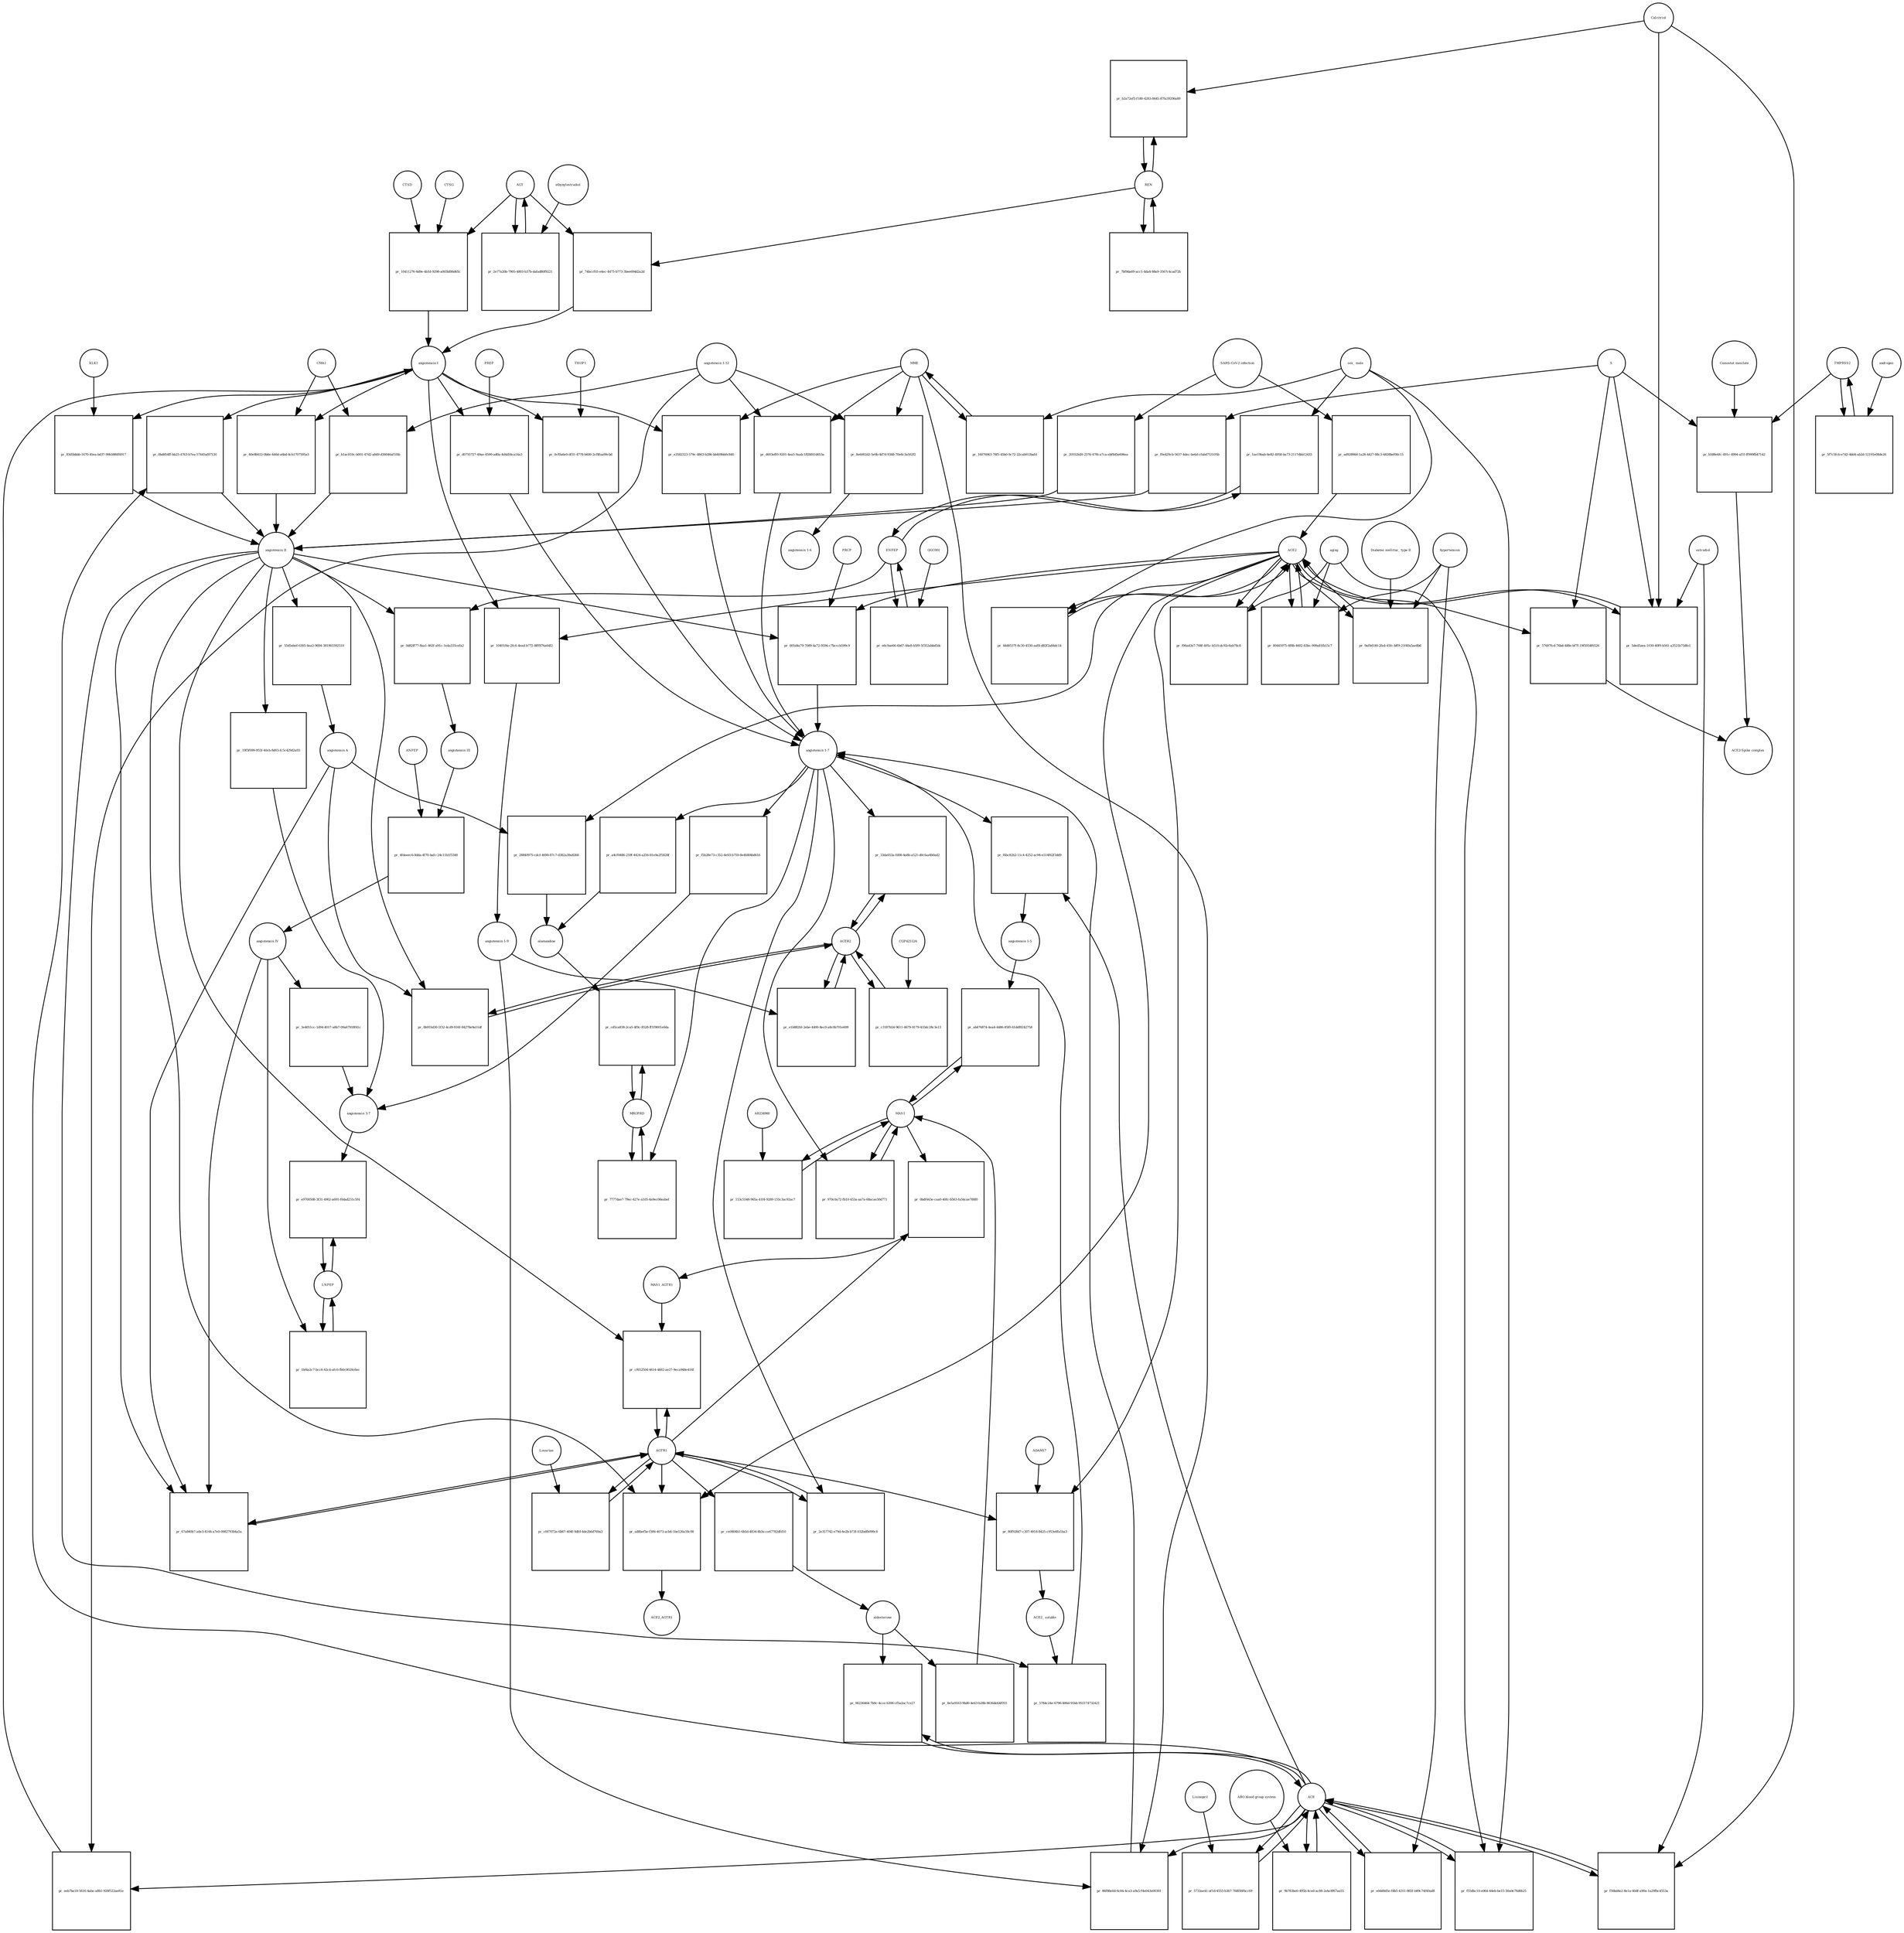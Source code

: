 strict digraph  {
"angiotensin I" [annotation="urn_miriam_obo.chebi_CHEBI%3A2718", bipartite=0, cls="simple chemical", fontsize=4, label="angiotensin I", shape=circle];
"pr_0bd854ff-bb25-4763-b7ea-57445af87120" [annotation="", bipartite=1, cls=process, fontsize=4, label="pr_0bd854ff-bb25-4763-b7ea-57445af87120", shape=square];
"angiotensin II" [annotation="urn_miriam_obo.chebi_CHEBI%3A48432", bipartite=0, cls="simple chemical", fontsize=4, label="angiotensin II", shape=circle];
ACE [annotation="urn_miriam_hgnc_HGNC%3A2707", bipartite=0, cls=macromolecule, fontsize=4, label=ACE, shape=circle];
"pr_10401f4e-2fc6-4ead-b772-8fff876a64f2" [annotation="", bipartite=1, cls=process, fontsize=4, label="pr_10401f4e-2fc6-4ead-b772-8fff876a64f2", shape=square];
"angiotensin 1-9" [annotation="urn_miriam_obo.chebi_CHEBI%3A80128", bipartite=0, cls="simple chemical", fontsize=4, label="angiotensin 1-9", shape=circle];
ACE2 [annotation="urn_miriam_hgnc_HGNC%3A13557", bipartite=0, cls=macromolecule, fontsize=4, label=ACE2, shape=circle];
"pr_86f88e0d-6c84-4ca3-a9a5-f4e043e00301" [annotation="", bipartite=1, cls=process, fontsize=4, label="pr_86f88e0d-6c84-4ca3-a9a5-f4e043e00301", shape=square];
"angiotensin 1-7" [annotation="urn_miriam_obo.chebi_CHEBI%3A55438", bipartite=0, cls="simple chemical", fontsize=4, label="angiotensin 1-7", shape=circle];
MME [annotation="", bipartite=0, cls=macromolecule, fontsize=4, label=MME, shape=circle];
"pr_605d4a79-7089-4a72-9594-c7bcccb599c9" [annotation="", bipartite=1, cls=process, fontsize=4, label="pr_605d4a79-7089-4a72-9594-c7bcccb599c9", shape=square];
PRCP [annotation="urn_miriam_hgnc_HGNC%3A9344", bipartite=0, cls=macromolecule, fontsize=4, label=PRCP, shape=circle];
"pr_f6bc82b2-11c4-4252-ac94-e514f62f3dd9" [annotation="", bipartite=1, cls=process, fontsize=4, label="pr_f6bc82b2-11c4-4252-ac94-e514f62f3dd9", shape=square];
"angiotensin 1-5" [annotation="urn_miriam_obo.chebi_CHEBI%3A80129", bipartite=0, cls="simple chemical", fontsize=4, label="angiotensin 1-5", shape=circle];
REN [annotation="urn_miriam_hgnc_HGNC%3A9958", bipartite=0, cls=macromolecule, fontsize=4, label=REN, shape=circle];
"pr_b2a72ef5-f180-4283-8445-87fa39206a89" [annotation="", bipartite=1, cls="omitted process", fontsize=4, label="pr_b2a72ef5-f180-4283-8445-87fa39206a89", shape=square];
Calcitriol [annotation="urn_miriam_obo.chebi_CHEBI%3A17823", bipartite=0, cls="simple chemical", fontsize=4, label=Calcitriol, shape=circle];
AGT [annotation="urn_miriam_hgnc_HGNC%3A333", bipartite=0, cls=macromolecule, fontsize=4, label=AGT, shape=circle];
"pr_74bccf03-e4ec-4473-b773-3bee694d2a2d" [annotation="", bipartite=1, cls=process, fontsize=4, label="pr_74bccf03-e4ec-4473-b773-3bee694d2a2d", shape=square];
"pr_e3582323-579c-4863-b286-bb409bb0c840" [annotation="", bipartite=1, cls=process, fontsize=4, label="pr_e3582323-579c-4863-b286-bb409bb0c840", shape=square];
MAS1 [annotation="urn_miriam_hgnc_HGNC%3A6899", bipartite=0, cls=macromolecule, fontsize=4, label=MAS1, shape=circle];
"pr_ab476874-4ea4-4486-85f0-61ddf8242758" [annotation="", bipartite=1, cls=process, fontsize=4, label="pr_ab476874-4ea4-4486-85f0-61ddf8242758", shape=square];
"pr_a4cf0486-259f-4424-a256-81e9a2f5828f" [annotation="", bipartite=1, cls=process, fontsize=4, label="pr_a4cf0486-259f-4424-a256-81e9a2f5828f", shape=square];
alamandine [annotation="urn_miriam_pubchem.compound_44192273", bipartite=0, cls="simple chemical", fontsize=4, label=alamandine, shape=circle];
"pr_55d5ebef-6305-4ea2-9694-381903392510" [annotation="", bipartite=1, cls=process, fontsize=4, label="pr_55d5ebef-6305-4ea2-9694-381903392510", shape=square];
"angiotensin A" [annotation="urn_miriam_kegg.compound_C20970|urn_miriam_pubchem.compound_91691124", bipartite=0, cls="simple chemical", fontsize=4, label="angiotensin A", shape=circle];
"pr_28840975-cdcf-4690-87c7-d382a39a8268" [annotation="", bipartite=1, cls=process, fontsize=4, label="pr_28840975-cdcf-4690-87c7-d382a39a8268", shape=square];
"pr_0d82ff77-8aa1-462f-a91c-1e4a335cefa2" [annotation="", bipartite=1, cls=process, fontsize=4, label="pr_0d82ff77-8aa1-462f-a91c-1e4a335cefa2", shape=square];
"angiotensin III" [annotation="urn_miriam_obo.chebi_CHEBI%3A89666", bipartite=0, cls="simple chemical", fontsize=4, label="angiotensin III", shape=circle];
ENPEP [annotation="urn_miriam_hgnc_HGNC%3A3355", bipartite=0, cls=macromolecule, fontsize=4, label=ENPEP, shape=circle];
"pr_4fdeeec6-8dda-4f70-bafc-24c11b1f5348" [annotation="", bipartite=1, cls=process, fontsize=4, label="pr_4fdeeec6-8dda-4f70-bafc-24c11b1f5348", shape=square];
"angiotensin IV" [annotation="urn_miriam_obo.chebi_CHEBI%3A80127", bipartite=0, cls="simple chemical", fontsize=4, label="angiotensin IV", shape=circle];
"ANPEP " [annotation="urn_miriam_hgnc_HGNC%3A500", bipartite=0, cls=macromolecule, fontsize=4, label="ANPEP ", shape=circle];
AGTR2 [annotation="urn_miriam_hgnc_HGNC%3A338", bipartite=0, cls=macromolecule, fontsize=4, label=AGTR2, shape=circle];
"pr_c3187b54-9611-4679-8179-433dc28c3e13" [annotation="", bipartite=1, cls=process, fontsize=4, label="pr_c3187b54-9611-4679-8179-433dc28c3e13", shape=square];
CGP42112A [annotation="urn_miriam_obo.chebi_CHEBI%3A147302", bipartite=0, cls="simple chemical", fontsize=4, label=CGP42112A, shape=circle];
"pr_7bf9da69-acc1-4da4-88a9-3567c4cad72b" [annotation="", bipartite=1, cls=process, fontsize=4, label="pr_7bf9da69-acc1-4da4-88a9-3567c4cad72b", shape=square];
"pr_80f928d7-c307-4914-8425-c953e8fa1ba3" [annotation="", bipartite=1, cls=process, fontsize=4, label="pr_80f928d7-c307-4914-8425-c953e8fa1ba3", shape=square];
"ACE2_ soluble" [annotation="urn_miriam_hgnc.symbol_ACE2", bipartite=0, cls=macromolecule, fontsize=4, label="ACE2_ soluble", shape=circle];
ADAM17 [annotation="urn_miriam_hgnc_HGNC%3A195", bipartite=0, cls=macromolecule, fontsize=4, label=ADAM17, shape=circle];
AGTR1 [annotation="urn_miriam_hgnc_HGNC%3A336", bipartite=0, cls=macromolecule, fontsize=4, label=AGTR1, shape=circle];
"pr_0b955d30-1f32-4cd9-816f-84278e9a51df" [annotation="", bipartite=1, cls=process, fontsize=4, label="pr_0b955d30-1f32-4cd9-816f-84278e9a51df", shape=square];
MRGPRD [annotation="urn_miriam_hgnc_HGNC%3A29626", bipartite=0, cls=macromolecule, fontsize=4, label=MRGPRD, shape=circle];
"pr_cd5ca838-2ca5-4f9c-8528-ff1f9001e0da" [annotation="", bipartite=1, cls=process, fontsize=4, label="pr_cd5ca838-2ca5-4f9c-8528-ff1f9001e0da", shape=square];
"pr_5784c24e-6796-486d-91bb-951174732421" [annotation="", bipartite=1, cls=process, fontsize=4, label="pr_5784c24e-6796-486d-91bb-951174732421", shape=square];
"pr_44d8537f-8c30-4530-aaf8-d82f2a84dc14" [annotation="", bipartite=1, cls=process, fontsize=4, label="pr_44d8537f-8c30-4530-aaf8-d82f2a84dc14", shape=square];
"sex_ male" [annotation=urn_miriam_mesh_D008297, bipartite=0, cls=phenotype, fontsize=4, label="sex_ male", shape=circle];
"pr_f0e429cb-5637-4dec-be6d-cfabd753105b" [annotation="", bipartite=1, cls=process, fontsize=4, label="pr_f0e429cb-5637-4dec-be6d-cfabd753105b", shape=square];
S [annotation="urn_miriam_uniprot_P0DTC2|urn_miriam_uniprot_P59594", bipartite=0, cls=macromolecule, fontsize=4, label=S, shape=circle];
"pr_67a840b7-a0e3-4144-a7e0-0982793b4a5a" [annotation="", bipartite=1, cls=process, fontsize=4, label="pr_67a840b7-a0e3-4144-a7e0-0982793b4a5a", shape=square];
"pr_ad8bef5e-f306-4073-acb6-1be126a18c98" [annotation="", bipartite=1, cls=process, fontsize=4, label="pr_ad8bef5e-f306-4073-acb6-1be126a18c98", shape=square];
ACE2_AGTR1 [annotation=urn_miriam_pubmed_25225202, bipartite=0, cls=complex, fontsize=4, label=ACE2_AGTR1, shape=circle];
"pr_57697fcd-76bd-488e-bf7f-19f5054f6526" [annotation="", bipartite=1, cls=process, fontsize=4, label="pr_57697fcd-76bd-488e-bf7f-19f5054f6526", shape=square];
"ACE2-Spike complex" [annotation=urn_miriam_pubmed_32275855, bipartite=0, cls=complex, fontsize=4, label="ACE2-Spike complex", shape=circle];
"pr_20552b20-2376-47f6-a7ca-ebf8d5e606ea" [annotation="", bipartite=1, cls=process, fontsize=4, label="pr_20552b20-2376-47f6-a7ca-ebf8d5e606ea", shape=square];
"SARS-CoV-2 infection" [annotation="urn_miriam_taxonomy_2697049|urn_miriam_mesh_C000657245", bipartite=0, cls=phenotype, fontsize=4, label="SARS-CoV-2 infection", shape=circle];
"angiotensin 1-12" [annotation=urn_miriam_pubmed_27465904, bipartite=0, cls="simple chemical", fontsize=4, label="angiotensin 1-12", shape=circle];
"pr_b1ac810c-b001-47d2-a849-d36046af1f4b" [annotation="", bipartite=1, cls=process, fontsize=4, label="pr_b1ac810c-b001-47d2-a849-d36046af1f4b", shape=square];
CMA1 [annotation="urn_miriam_hgnc_HGNC%3A2097", bipartite=0, cls=macromolecule, fontsize=4, label=CMA1, shape=circle];
TMPRSS2 [annotation="urn_miriam_hgnc_HGNC%3A11876", bipartite=0, cls=macromolecule, fontsize=4, label=TMPRSS2, shape=circle];
"pr_5f7c5fcb-e7d2-4dd4-ab2d-12191e08de26" [annotation="", bipartite=1, cls="omitted process", fontsize=4, label="pr_5f7c5fcb-e7d2-4dd4-ab2d-12191e08de26", shape=square];
androgen [annotation="urn_miriam_obo.chebi_CHEBI%3A50113", bipartite=0, cls="simple chemical", fontsize=4, label=androgen, shape=circle];
"pr_8e6002d2-5e9b-4d7d-9348-70e6c3a502f2" [annotation="", bipartite=1, cls=process, fontsize=4, label="pr_8e6002d2-5e9b-4d7d-9348-70e6c3a502f2", shape=square];
"angiotensin 1-4" [annotation=urn_miriam_pubmed_22490446, bipartite=0, cls="simple chemical", fontsize=4, label="angiotensin 1-4", shape=circle];
"pr_0bdf443e-caa0-40fc-b563-fa54cae788f0" [annotation="", bipartite=1, cls=process, fontsize=4, label="pr_0bdf443e-caa0-40fc-b563-fa54cae788f0", shape=square];
MAS1_AGTR1 [annotation=urn_miriam_pubmed_15809376, bipartite=0, cls=complex, fontsize=4, label=MAS1_AGTR1, shape=circle];
"pr_cf652504-4614-4662-ae27-9eca948e416f" [annotation="", bipartite=1, cls=process, fontsize=4, label="pr_cf652504-4614-4662-ae27-9eca948e416f", shape=square];
"pr_5733ae41-af1d-4555-b3b7-7fd856f6cc69" [annotation="", bipartite=1, cls=process, fontsize=4, label="pr_5733ae41-af1d-4555-b3b7-7fd856f6cc69", shape=square];
Lisinopril [annotation="urn_miriam_obo.chebi_CHEBI%3A43755", bipartite=0, cls="simple chemical", fontsize=4, label=Lisinopril, shape=circle];
"pr_eeb7ba18-5616-4abe-a8b1-928f522ae81e" [annotation="", bipartite=1, cls=process, fontsize=4, label="pr_eeb7ba18-5616-4abe-a8b1-928f522ae81e", shape=square];
LNPEP [annotation="urn_miriam_hgnc_HGNC%3A6656", bipartite=0, cls=macromolecule, fontsize=4, label=LNPEP, shape=circle];
"pr_1bf4a2c7-bcc6-42c4-afc0-fb0c0020c6ec" [annotation="", bipartite=1, cls=process, fontsize=4, label="pr_1bf4a2c7-bcc6-42c4-afc0-fb0c0020c6ec", shape=square];
"pr_d603eff0-9201-4ea5-9aab-1828f41d653a" [annotation="", bipartite=1, cls=process, fontsize=4, label="pr_d603eff0-9201-4ea5-9aab-1828f41d653a", shape=square];
"pr_153c5546-965a-41f4-9289-155c3ac92ac7" [annotation="", bipartite=1, cls=process, fontsize=4, label="pr_153c5546-965a-41f4-9289-155c3ac92ac7", shape=square];
AR234960 [annotation="urn_miriam_pubchem.compound_146025955", bipartite=0, cls="simple chemical", fontsize=4, label=AR234960, shape=circle];
"pr_e6c9ae66-6b67-44e8-b5f9-5f352abbd5dc" [annotation="", bipartite=1, cls=process, fontsize=4, label="pr_e6c9ae66-6b67-44e8-b5f9-5f352abbd5dc", shape=square];
QGC001 [annotation=urn_miriam_pubmed_24337978, bipartite=0, cls="simple chemical", fontsize=4, label=QGC001, shape=circle];
"pr_10411276-6d9e-4b1d-9298-a003bf86d65c" [annotation="", bipartite=1, cls=process, fontsize=4, label="pr_10411276-6d9e-4b1d-9298-a003bf86d65c", shape=square];
CTSD [annotation="urn_miriam_hgnc_HGNC%3A2529", bipartite=0, cls=macromolecule, fontsize=4, label=CTSD, shape=circle];
CTSG [annotation="urn_miriam_hgnc_HGNC%3A2532", bipartite=0, cls=macromolecule, fontsize=4, label=CTSG, shape=circle];
"pr_40e8b412-0b6e-446d-a6bd-4cb1707595a3" [annotation="", bipartite=1, cls=process, fontsize=4, label="pr_40e8b412-0b6e-446d-a6bd-4cb1707595a3", shape=square];
"pr_83d5bbbb-1670-45ea-bd37-99b5880f4917" [annotation="", bipartite=1, cls=process, fontsize=4, label="pr_83d5bbbb-1670-45ea-bd37-99b5880f4917", shape=square];
KLK1 [annotation="urn_miriam_hgnc_HGNC%3A6357", bipartite=0, cls=macromolecule, fontsize=4, label=KLK1, shape=circle];
"pr_0cf0a6e0-df31-4778-b600-2cf8faa99cbd" [annotation="", bipartite=1, cls=process, fontsize=4, label="pr_0cf0a6e0-df31-4778-b600-2cf8faa99cbd", shape=square];
THOP1 [annotation="urn_miriam_hgnc_HGNC%3A11793", bipartite=0, cls=macromolecule, fontsize=4, label=THOP1, shape=circle];
"pr_d0755727-49ae-4590-ad0a-4d4d54ca14a3" [annotation="", bipartite=1, cls=process, fontsize=4, label="pr_d0755727-49ae-4590-ad0a-4d4d54ca14a3", shape=square];
PREP [annotation="urn_miriam_hgnc_HGNC%3A9358", bipartite=0, cls=macromolecule, fontsize=4, label=PREP, shape=circle];
"pr_c007072e-6b67-404f-9dfd-4de2b6d769a3" [annotation="", bipartite=1, cls=process, fontsize=4, label="pr_c007072e-6b67-404f-9dfd-4de2b6d769a3", shape=square];
Losartan [annotation="urn_miriam_obo.chebi_CHEBI%3A6541", bipartite=0, cls="simple chemical", fontsize=4, label=Losartan, shape=circle];
"pr_2e357742-e79d-4e2b-b73f-032bdfb099c8" [annotation="", bipartite=1, cls=process, fontsize=4, label="pr_2e357742-e79d-4e2b-b73f-032bdfb099c8", shape=square];
"pr_33da053a-fd08-4a8b-a521-d0cfaa4b0ad2" [annotation="", bipartite=1, cls=process, fontsize=4, label="pr_33da053a-fd08-4a8b-a521-d0cfaa4b0ad2", shape=square];
"pr_e1b882fd-2ebe-4400-8ec0-a8c0b701e609" [annotation="", bipartite=1, cls=process, fontsize=4, label="pr_e1b882fd-2ebe-4400-8ec0-a8c0b701e609", shape=square];
"pr_970c0a72-fb10-453a-aa7a-68acae30d771" [annotation="", bipartite=1, cls=process, fontsize=4, label="pr_970c0a72-fb10-453a-aa7a-68acae30d771", shape=square];
"pr_7777dae7-79ec-427e-a105-4a9ec06eabef" [annotation="", bipartite=1, cls=process, fontsize=4, label="pr_7777dae7-79ec-427e-a105-4a9ec06eabef", shape=square];
"pr_f5b28e73-c352-4e93-b759-8e4fd84bd616" [annotation="", bipartite=1, cls=process, fontsize=4, label="pr_f5b28e73-c352-4e93-b759-8e4fd84bd616", shape=square];
"angiotensin 3-7" [annotation=urn_miriam_pubmed_30934934, bipartite=0, cls="simple chemical", fontsize=4, label="angiotensin 3-7", shape=circle];
"pr_19f5f099-955f-40cb-8d03-fc5c429d2a93" [annotation="", bipartite=1, cls=process, fontsize=4, label="pr_19f5f099-955f-40cb-8d03-fc5c429d2a93", shape=square];
"pr_3e4051cc-1d94-4017-a8b7-09a67918f41c" [annotation="", bipartite=1, cls=process, fontsize=4, label="pr_3e4051cc-1d94-4017-a8b7-09a67918f41c", shape=square];
"pr_b588e6fc-491c-4994-af1f-ff999fb47142" [annotation="", bipartite=1, cls="omitted process", fontsize=4, label="pr_b588e6fc-491c-4994-af1f-ff999fb47142", shape=square];
"Camostat mesilate" [annotation="urn_miriam_obo.chebi_CHEBI%3A135632", bipartite=0, cls="simple chemical", fontsize=4, label="Camostat mesilate", shape=circle];
"pr_e9700508-3f31-4902-a691-f0dad231c5f4" [annotation="", bipartite=1, cls=process, fontsize=4, label="pr_e9700508-3f31-4902-a691-f0dad231c5f4", shape=square];
"pr_5ded5aea-1030-40f9-b561-a3521b75dfe1" [annotation="", bipartite=1, cls="omitted process", fontsize=4, label="pr_5ded5aea-1030-40f9-b561-a3521b75dfe1", shape=square];
estradiol [annotation="urn_miriam_obo.chebi_CHEBI%3A16469", bipartite=0, cls="simple chemical", fontsize=4, label=estradiol, shape=circle];
"pr_2e77a20b-7905-4803-b37b-dafad80f9221" [annotation="", bipartite=1, cls="omitted process", fontsize=4, label="pr_2e77a20b-7905-4803-b37b-dafad80f9221", shape=square];
ethynylestradiol [annotation="urn_miriam_obo.chebi_CHEBI%3A4903", bipartite=0, cls="simple chemical", fontsize=4, label=ethynylestradiol, shape=circle];
"pr_ad92896d-1a28-4427-88c3-6828bef00c15" [annotation="", bipartite=1, cls=process, fontsize=4, label="pr_ad92896d-1a28-4427-88c3-6828bef00c15", shape=square];
"pr_f55dbc10-e064-44eb-be15-30a0e76d0b25" [annotation="", bipartite=1, cls=process, fontsize=4, label="pr_f55dbc10-e064-44eb-be15-30a0e76d0b25", shape=square];
aging [annotation="urn_miriam_obo.go_GO%3A0007568", bipartite=0, cls=phenotype, fontsize=4, label=aging, shape=circle];
"pr_9b783be0-495b-4ced-ac88-2ebc8f67aa55" [annotation="", bipartite=1, cls=process, fontsize=4, label="pr_9b783be0-495b-4ced-ac88-2ebc8f67aa55", shape=square];
"ABO blood group system" [annotation=urn_miriam_mesh_D000017, bipartite=0, cls=phenotype, fontsize=4, label="ABO blood group system", shape=circle];
"pr_f96ad3a7-708f-495c-b510-dc92c6ab78c8" [annotation="", bipartite=1, cls="omitted process", fontsize=4, label="pr_f96ad3a7-708f-495c-b510-dc92c6ab78c8", shape=square];
"pr_80445975-6f8b-4602-83bc-999a81fb15c7" [annotation="", bipartite=1, cls=process, fontsize=4, label="pr_80445975-6f8b-4602-83bc-999a81fb15c7", shape=square];
hypertension [annotation=urn_miriam_mesh_D006973, bipartite=0, cls=phenotype, fontsize=4, label=hypertension, shape=circle];
"pr_1ae19bab-6e82-4958-ba73-2117dbb12433" [annotation="", bipartite=1, cls=process, fontsize=4, label="pr_1ae19bab-6e82-4958-ba73-2117dbb12433", shape=square];
"pr_16076063-78f5-45b0-9c72-22cab912bafd" [annotation="", bipartite=1, cls=process, fontsize=4, label="pr_16076063-78f5-45b0-9c72-22cab912bafd", shape=square];
"pr_96236464-7b9c-4cce-b306-cf5a2ac7ce27" [annotation="", bipartite=1, cls=process, fontsize=4, label="pr_96236464-7b9c-4cce-b306-cf5a2ac7ce27", shape=square];
aldosterone [annotation="urn_miriam_obo.chebi_CHEBI%3A27584", bipartite=0, cls="simple chemical", fontsize=4, label=aldosterone, shape=circle];
"pr_6e5a9163-9bd0-4e63-b28b-8636de64f055" [annotation="", bipartite=1, cls=process, fontsize=4, label="pr_6e5a9163-9bd0-4e63-b28b-8636de64f055", shape=square];
"pr_f56bd4e2-8e1a-40df-a90a-1a29fbc4553a" [annotation="", bipartite=1, cls="omitted process", fontsize=4, label="pr_f56bd4e2-8e1a-40df-a90a-1a29fbc4553a", shape=square];
"pr_ce0804b1-6b5d-4834-8b3e-ce67782dfd10" [annotation="", bipartite=1, cls=process, fontsize=4, label="pr_ce0804b1-6b5d-4834-8b3e-ce67782dfd10", shape=square];
"pr_9af0d180-2fa4-45fc-bff9-21f40a5ae8b6" [annotation="", bipartite=1, cls="omitted process", fontsize=4, label="pr_9af0d180-2fa4-45fc-bff9-21f40a5ae8b6", shape=square];
" Diabetes mellitus_ type II" [annotation=urn_miriam_mesh_D003924, bipartite=0, cls=phenotype, fontsize=4, label=" Diabetes mellitus_ type II", shape=circle];
"pr_e0dd0d5e-fdb5-4311-865f-b89c74f40ad8" [annotation="", bipartite=1, cls=process, fontsize=4, label="pr_e0dd0d5e-fdb5-4311-865f-b89c74f40ad8", shape=square];
"angiotensin I" -> "pr_0bd854ff-bb25-4763-b7ea-57445af87120"  [annotation="", interaction_type=consumption];
"angiotensin I" -> "pr_10401f4e-2fc6-4ead-b772-8fff876a64f2"  [annotation="", interaction_type=consumption];
"angiotensin I" -> "pr_e3582323-579c-4863-b286-bb409bb0c840"  [annotation="", interaction_type=consumption];
"angiotensin I" -> "pr_40e8b412-0b6e-446d-a6bd-4cb1707595a3"  [annotation="", interaction_type=consumption];
"angiotensin I" -> "pr_83d5bbbb-1670-45ea-bd37-99b5880f4917"  [annotation="", interaction_type=consumption];
"angiotensin I" -> "pr_0cf0a6e0-df31-4778-b600-2cf8faa99cbd"  [annotation="", interaction_type=consumption];
"angiotensin I" -> "pr_d0755727-49ae-4590-ad0a-4d4d54ca14a3"  [annotation="", interaction_type=consumption];
"pr_0bd854ff-bb25-4763-b7ea-57445af87120" -> "angiotensin II"  [annotation="", interaction_type=production];
"angiotensin II" -> "pr_605d4a79-7089-4a72-9594-c7bcccb599c9"  [annotation="", interaction_type=consumption];
"angiotensin II" -> "pr_55d5ebef-6305-4ea2-9694-381903392510"  [annotation="", interaction_type=consumption];
"angiotensin II" -> "pr_0d82ff77-8aa1-462f-a91c-1e4a335cefa2"  [annotation="", interaction_type=consumption];
"angiotensin II" -> "pr_0b955d30-1f32-4cd9-816f-84278e9a51df"  [annotation="urn_miriam_pubmed_17630322|urn_miriam_taxonomy_9606|urn_miriam_pubmed_17138938", interaction_type=stimulation];
"angiotensin II" -> "pr_5784c24e-6796-486d-91bb-951174732421"  [annotation="", interaction_type=consumption];
"angiotensin II" -> "pr_67a840b7-a0e3-4144-a7e0-0982793b4a5a"  [annotation="urn_miriam_pubmed_26497614|urn_miriam_taxonomy_10116|urn_miriam_pubmed_17630322|urn_miriam_pubmed_32333398|urn_miriam_pubmed_17138938|urn_miriam_taxonomy_9606", interaction_type=stimulation];
"angiotensin II" -> "pr_ad8bef5e-f306-4073-acb6-1be126a18c98"  [annotation="urn_miriam_pubmed_25225202|urn_miriam_taxonomy_9606", interaction_type=inhibition];
"angiotensin II" -> "pr_cf652504-4614-4662-ae27-9eca948e416f"  [annotation="urn_miriam_pubmed_15809376|urn_miriam_taxonomy_9606", interaction_type=stimulation];
"angiotensin II" -> "pr_19f5f099-955f-40cb-8d03-fc5c429d2a93"  [annotation="", interaction_type=consumption];
ACE -> "pr_0bd854ff-bb25-4763-b7ea-57445af87120"  [annotation="urn_miriam_taxonomy_9606|urn_miriam_pubmed_10969042", interaction_type=catalysis];
ACE -> "pr_86f88e0d-6c84-4ca3-a9a5-f4e043e00301"  [annotation="urn_miriam_pubmed_15283675|urn_miriam_taxonomy_9606", interaction_type=catalysis];
ACE -> "pr_f6bc82b2-11c4-4252-ac94-e514f62f3dd9"  [annotation="urn_miriam_pubmed_10969042|urn_miriam_taxonomy_9606", interaction_type=catalysis];
ACE -> "pr_5733ae41-af1d-4555-b3b7-7fd856f6cc69"  [annotation="", interaction_type=consumption];
ACE -> "pr_eeb7ba18-5616-4abe-a8b1-928f522ae81e"  [annotation="urn_miriam_pubmed_22490446|urn_miriam_taxonomy_10116", interaction_type=catalysis];
ACE -> "pr_f55dbc10-e064-44eb-be15-30a0e76d0b25"  [annotation="", interaction_type=consumption];
ACE -> "pr_9b783be0-495b-4ced-ac88-2ebc8f67aa55"  [annotation="", interaction_type=consumption];
ACE -> "pr_96236464-7b9c-4cce-b306-cf5a2ac7ce27"  [annotation="", interaction_type=consumption];
ACE -> "pr_f56bd4e2-8e1a-40df-a90a-1a29fbc4553a"  [annotation="", interaction_type=consumption];
ACE -> "pr_e0dd0d5e-fdb5-4311-865f-b89c74f40ad8"  [annotation="", interaction_type=consumption];
"pr_10401f4e-2fc6-4ead-b772-8fff876a64f2" -> "angiotensin 1-9"  [annotation="", interaction_type=production];
"angiotensin 1-9" -> "pr_86f88e0d-6c84-4ca3-a9a5-f4e043e00301"  [annotation="", interaction_type=consumption];
"angiotensin 1-9" -> "pr_e1b882fd-2ebe-4400-8ec0-a8c0b701e609"  [annotation="urn_miriam_pubmed_30048754|urn_miriam_taxonomy_10116", interaction_type=stimulation];
ACE2 -> "pr_10401f4e-2fc6-4ead-b772-8fff876a64f2"  [annotation="urn_miriam_pubmed_10969042|urn_miriam_taxonomy_9606", interaction_type=catalysis];
ACE2 -> "pr_605d4a79-7089-4a72-9594-c7bcccb599c9"  [annotation="urn_miriam_taxonomy_10090|urn_miriam_pubmed_23392115", interaction_type=catalysis];
ACE2 -> "pr_28840975-cdcf-4690-87c7-d382a39a8268"  [annotation="urn_miriam_pubmed_23446738|urn_miriam_taxonomy_9606", interaction_type=catalysis];
ACE2 -> "pr_80f928d7-c307-4914-8425-c953e8fa1ba3"  [annotation="", interaction_type=consumption];
ACE2 -> "pr_44d8537f-8c30-4530-aaf8-d82f2a84dc14"  [annotation="", interaction_type=consumption];
ACE2 -> "pr_ad8bef5e-f306-4073-acb6-1be126a18c98"  [annotation="", interaction_type=consumption];
ACE2 -> "pr_57697fcd-76bd-488e-bf7f-19f5054f6526"  [annotation="", interaction_type=consumption];
ACE2 -> "pr_5ded5aea-1030-40f9-b561-a3521b75dfe1"  [annotation="", interaction_type=consumption];
ACE2 -> "pr_f96ad3a7-708f-495c-b510-dc92c6ab78c8"  [annotation="", interaction_type=consumption];
ACE2 -> "pr_80445975-6f8b-4602-83bc-999a81fb15c7"  [annotation="", interaction_type=consumption];
ACE2 -> "pr_9af0d180-2fa4-45fc-bff9-21f40a5ae8b6"  [annotation="", interaction_type=consumption];
"pr_86f88e0d-6c84-4ca3-a9a5-f4e043e00301" -> "angiotensin 1-7"  [annotation="", interaction_type=production];
"angiotensin 1-7" -> "pr_f6bc82b2-11c4-4252-ac94-e514f62f3dd9"  [annotation="", interaction_type=consumption];
"angiotensin 1-7" -> "pr_a4cf0486-259f-4424-a256-81e9a2f5828f"  [annotation="", interaction_type=consumption];
"angiotensin 1-7" -> "pr_2e357742-e79d-4e2b-b73f-032bdfb099c8"  [annotation="urn_miriam_pubmed_29928987|urn_miriam_taxonomy_9606", interaction_type=inhibition];
"angiotensin 1-7" -> "pr_33da053a-fd08-4a8b-a521-d0cfaa4b0ad2"  [annotation="urn_miriam_pubmed_15767466|urn_miriam_taxonomy_10116", interaction_type=stimulation];
"angiotensin 1-7" -> "pr_970c0a72-fb10-453a-aa7a-68acae30d771"  [annotation="urn_miriam_pubmed_27217404|urn_miriam_taxonomy_9606", interaction_type=stimulation];
"angiotensin 1-7" -> "pr_7777dae7-79ec-427e-a105-4a9ec06eabef"  [annotation="urn_miriam_pubmed_27217404|urn_miriam_taxonomy_9606", interaction_type=stimulation];
"angiotensin 1-7" -> "pr_f5b28e73-c352-4e93-b759-8e4fd84bd616"  [annotation="", interaction_type=consumption];
MME -> "pr_86f88e0d-6c84-4ca3-a9a5-f4e043e00301"  [annotation="urn_miriam_pubmed_15283675|urn_miriam_taxonomy_9606", interaction_type=catalysis];
MME -> "pr_e3582323-579c-4863-b286-bb409bb0c840"  [annotation="urn_miriam_taxonomy_9606|urn_miriam_pubmed_15283675", interaction_type=catalysis];
MME -> "pr_8e6002d2-5e9b-4d7d-9348-70e6c3a502f2"  [annotation="urn_miriam_pubmed_22490446|urn_miriam_taxonomy_10116", interaction_type=catalysis];
MME -> "pr_d603eff0-9201-4ea5-9aab-1828f41d653a"  [annotation="urn_miriam_pubmed_22490446|urn_miriam_taxonomy_10116", interaction_type=catalysis];
MME -> "pr_16076063-78f5-45b0-9c72-22cab912bafd"  [annotation="", interaction_type=consumption];
"pr_605d4a79-7089-4a72-9594-c7bcccb599c9" -> "angiotensin 1-7"  [annotation="", interaction_type=production];
PRCP -> "pr_605d4a79-7089-4a72-9594-c7bcccb599c9"  [annotation="urn_miriam_taxonomy_10090|urn_miriam_pubmed_23392115", interaction_type=catalysis];
"pr_f6bc82b2-11c4-4252-ac94-e514f62f3dd9" -> "angiotensin 1-5"  [annotation="", interaction_type=production];
"angiotensin 1-5" -> "pr_ab476874-4ea4-4486-85f0-61ddf8242758"  [annotation="urn_miriam_pubmed_27660028|urn_miriam_taxonomy_10116", interaction_type=stimulation];
REN -> "pr_b2a72ef5-f180-4283-8445-87fa39206a89"  [annotation="", interaction_type=consumption];
REN -> "pr_74bccf03-e4ec-4473-b773-3bee694d2a2d"  [annotation="urn_miriam_pubmed_10585461|urn_miriam_taxonomy_9606", interaction_type=catalysis];
REN -> "pr_7bf9da69-acc1-4da4-88a9-3567c4cad72b"  [annotation="", interaction_type=consumption];
"pr_b2a72ef5-f180-4283-8445-87fa39206a89" -> REN  [annotation="", interaction_type=production];
Calcitriol -> "pr_b2a72ef5-f180-4283-8445-87fa39206a89"  [annotation="urn_miriam_pubmed_12122115|urn_miriam_taxonomy_10090", interaction_type=inhibition];
Calcitriol -> "pr_5ded5aea-1030-40f9-b561-a3521b75dfe1"  [annotation="urn_miriam_pubmed_32432918|urn_miriam_taxonomy_9606|urn_miriam_pubmed_19864379|urn_miriam_uniprot_P59594|urn_miriam_pubmed_26562171|urn_miriam_pubmed_28944831|urn_miriam_taxonomy_10116", interaction_type=stimulation];
Calcitriol -> "pr_f56bd4e2-8e1a-40df-a90a-1a29fbc4553a"  [annotation="urn_miriam_pubmed_26562171|urn_miriam_taxonomy_9606|urn_miriam_pubmed_28944831|urn_miriam_taxonomy_10116", interaction_type=inhibition];
AGT -> "pr_74bccf03-e4ec-4473-b773-3bee694d2a2d"  [annotation="", interaction_type=consumption];
AGT -> "pr_10411276-6d9e-4b1d-9298-a003bf86d65c"  [annotation="", interaction_type=consumption];
AGT -> "pr_2e77a20b-7905-4803-b37b-dafad80f9221"  [annotation="", interaction_type=consumption];
"pr_74bccf03-e4ec-4473-b773-3bee694d2a2d" -> "angiotensin I"  [annotation="", interaction_type=production];
"pr_e3582323-579c-4863-b286-bb409bb0c840" -> "angiotensin 1-7"  [annotation="", interaction_type=production];
MAS1 -> "pr_ab476874-4ea4-4486-85f0-61ddf8242758"  [annotation="", interaction_type=consumption];
MAS1 -> "pr_0bdf443e-caa0-40fc-b563-fa54cae788f0"  [annotation="", interaction_type=consumption];
MAS1 -> "pr_153c5546-965a-41f4-9289-155c3ac92ac7"  [annotation="", interaction_type=consumption];
MAS1 -> "pr_970c0a72-fb10-453a-aa7a-68acae30d771"  [annotation="", interaction_type=consumption];
"pr_ab476874-4ea4-4486-85f0-61ddf8242758" -> MAS1  [annotation="", interaction_type=production];
"pr_a4cf0486-259f-4424-a256-81e9a2f5828f" -> alamandine  [annotation="", interaction_type=production];
alamandine -> "pr_cd5ca838-2ca5-4f9c-8528-ff1f9001e0da"  [annotation="urn_miriam_pubmed_23446738|urn_miriam_taxonomy_9606", interaction_type=stimulation];
"pr_55d5ebef-6305-4ea2-9694-381903392510" -> "angiotensin A"  [annotation="", interaction_type=production];
"angiotensin A" -> "pr_28840975-cdcf-4690-87c7-d382a39a8268"  [annotation="", interaction_type=consumption];
"angiotensin A" -> "pr_0b955d30-1f32-4cd9-816f-84278e9a51df"  [annotation="urn_miriam_pubmed_17630322|urn_miriam_taxonomy_9606|urn_miriam_pubmed_17138938", interaction_type=stimulation];
"angiotensin A" -> "pr_67a840b7-a0e3-4144-a7e0-0982793b4a5a"  [annotation="urn_miriam_pubmed_26497614|urn_miriam_taxonomy_10116|urn_miriam_pubmed_17630322|urn_miriam_pubmed_32333398|urn_miriam_pubmed_17138938|urn_miriam_taxonomy_9606", interaction_type=stimulation];
"pr_28840975-cdcf-4690-87c7-d382a39a8268" -> alamandine  [annotation="", interaction_type=production];
"pr_0d82ff77-8aa1-462f-a91c-1e4a335cefa2" -> "angiotensin III"  [annotation="", interaction_type=production];
"angiotensin III" -> "pr_4fdeeec6-8dda-4f70-bafc-24c11b1f5348"  [annotation="", interaction_type=consumption];
ENPEP -> "pr_0d82ff77-8aa1-462f-a91c-1e4a335cefa2"  [annotation="urn_miriam_pubmed_8876246|urn_miriam_taxonomy_10090", interaction_type=catalysis];
ENPEP -> "pr_e6c9ae66-6b67-44e8-b5f9-5f352abbd5dc"  [annotation="", interaction_type=consumption];
ENPEP -> "pr_1ae19bab-6e82-4958-ba73-2117dbb12433"  [annotation="", interaction_type=consumption];
"pr_4fdeeec6-8dda-4f70-bafc-24c11b1f5348" -> "angiotensin IV"  [annotation="", interaction_type=production];
"angiotensin IV" -> "pr_67a840b7-a0e3-4144-a7e0-0982793b4a5a"  [annotation="urn_miriam_pubmed_26497614|urn_miriam_taxonomy_10116|urn_miriam_pubmed_17630322|urn_miriam_pubmed_32333398|urn_miriam_pubmed_17138938|urn_miriam_taxonomy_9606", interaction_type=stimulation];
"angiotensin IV" -> "pr_1bf4a2c7-bcc6-42c4-afc0-fb0c0020c6ec"  [annotation="urn_miriam_pubmed_11707427|urn_miriam_taxonomy_9606", interaction_type=stimulation];
"angiotensin IV" -> "pr_3e4051cc-1d94-4017-a8b7-09a67918f41c"  [annotation="", interaction_type=consumption];
"ANPEP " -> "pr_4fdeeec6-8dda-4f70-bafc-24c11b1f5348"  [annotation="urn_miriam_pubmed_8876246|urn_miriam_taxonomy_10090", interaction_type=catalysis];
AGTR2 -> "pr_c3187b54-9611-4679-8179-433dc28c3e13"  [annotation="", interaction_type=consumption];
AGTR2 -> "pr_0b955d30-1f32-4cd9-816f-84278e9a51df"  [annotation="", interaction_type=consumption];
AGTR2 -> "pr_33da053a-fd08-4a8b-a521-d0cfaa4b0ad2"  [annotation="", interaction_type=consumption];
AGTR2 -> "pr_e1b882fd-2ebe-4400-8ec0-a8c0b701e609"  [annotation="", interaction_type=consumption];
"pr_c3187b54-9611-4679-8179-433dc28c3e13" -> AGTR2  [annotation="", interaction_type=production];
CGP42112A -> "pr_c3187b54-9611-4679-8179-433dc28c3e13"  [annotation="urn_miriam_pubmed_25014541|urn_miriam_taxonomy_9606", interaction_type=stimulation];
"pr_7bf9da69-acc1-4da4-88a9-3567c4cad72b" -> REN  [annotation="", interaction_type=production];
"pr_80f928d7-c307-4914-8425-c953e8fa1ba3" -> "ACE2_ soluble"  [annotation="", interaction_type=production];
"ACE2_ soluble" -> "pr_5784c24e-6796-486d-91bb-951174732421"  [annotation="urn_miriam_pubmed_28512108|urn_miriam_taxonomy_9606", interaction_type=stimulation];
ADAM17 -> "pr_80f928d7-c307-4914-8425-c953e8fa1ba3"  [annotation="urn_miriam_pubmed_24227843|urn_miriam_taxonomy_9606|urn_miriam_pubmed_32333398|urn_miriam_pubmed_28512108", interaction_type=catalysis];
AGTR1 -> "pr_80f928d7-c307-4914-8425-c953e8fa1ba3"  [annotation="urn_miriam_pubmed_24227843|urn_miriam_taxonomy_9606|urn_miriam_pubmed_32333398|urn_miriam_pubmed_28512108", interaction_type=stimulation];
AGTR1 -> "pr_67a840b7-a0e3-4144-a7e0-0982793b4a5a"  [annotation="", interaction_type=consumption];
AGTR1 -> "pr_ad8bef5e-f306-4073-acb6-1be126a18c98"  [annotation="", interaction_type=consumption];
AGTR1 -> "pr_0bdf443e-caa0-40fc-b563-fa54cae788f0"  [annotation="", interaction_type=consumption];
AGTR1 -> "pr_cf652504-4614-4662-ae27-9eca948e416f"  [annotation="", interaction_type=consumption];
AGTR1 -> "pr_c007072e-6b67-404f-9dfd-4de2b6d769a3"  [annotation="", interaction_type=consumption];
AGTR1 -> "pr_2e357742-e79d-4e2b-b73f-032bdfb099c8"  [annotation="", interaction_type=consumption];
AGTR1 -> "pr_ce0804b1-6b5d-4834-8b3e-ce67782dfd10"  [annotation="urn_miriam_pubmed_1338730|urn_miriam_taxonomy_10116", interaction_type=stimulation];
"pr_0b955d30-1f32-4cd9-816f-84278e9a51df" -> AGTR2  [annotation="", interaction_type=production];
MRGPRD -> "pr_cd5ca838-2ca5-4f9c-8528-ff1f9001e0da"  [annotation="", interaction_type=consumption];
MRGPRD -> "pr_7777dae7-79ec-427e-a105-4a9ec06eabef"  [annotation="", interaction_type=consumption];
"pr_cd5ca838-2ca5-4f9c-8528-ff1f9001e0da" -> MRGPRD  [annotation="", interaction_type=production];
"pr_5784c24e-6796-486d-91bb-951174732421" -> "angiotensin 1-7"  [annotation="", interaction_type=production];
"pr_44d8537f-8c30-4530-aaf8-d82f2a84dc14" -> ACE2  [annotation="", interaction_type=production];
"sex_ male" -> "pr_44d8537f-8c30-4530-aaf8-d82f2a84dc14"  [annotation="urn_miriam_pubmed_26171856|urn_miriam_taxonomy_10116|urn_miriam_pubmed_26010093", interaction_type=stimulation];
"sex_ male" -> "pr_f55dbc10-e064-44eb-be15-30a0e76d0b25"  [annotation="urn_miriam_taxonomy_9606|urn_miriam_pubmed_28174624", interaction_type=inhibition];
"sex_ male" -> "pr_1ae19bab-6e82-4958-ba73-2117dbb12433"  [annotation="urn_miriam_pubmed_28174624|urn_miriam_taxonomy_9606", interaction_type=inhibition];
"sex_ male" -> "pr_16076063-78f5-45b0-9c72-22cab912bafd"  [annotation="urn_miriam_pubmed_28174624|urn_miriam_taxonomy_9606", interaction_type=stimulation];
"pr_f0e429cb-5637-4dec-be6d-cfabd753105b" -> "angiotensin II"  [annotation="", interaction_type=production];
S -> "pr_f0e429cb-5637-4dec-be6d-cfabd753105b"  [annotation="urn_miriam_pubmed_16007097|urn_miriam_taxonomy_10090|urn_miriam_uniprot_P59594|urn_miriam_pubmed_19375596|urn_miriam_taxonomy_9606", interaction_type=stimulation];
S -> "pr_57697fcd-76bd-488e-bf7f-19f5054f6526"  [annotation="", interaction_type=consumption];
S -> "pr_b588e6fc-491c-4994-af1f-ff999fb47142"  [annotation="", interaction_type=consumption];
S -> "pr_5ded5aea-1030-40f9-b561-a3521b75dfe1"  [annotation="urn_miriam_pubmed_32432918|urn_miriam_taxonomy_9606|urn_miriam_pubmed_19864379|urn_miriam_uniprot_P59594|urn_miriam_pubmed_26562171|urn_miriam_pubmed_28944831|urn_miriam_taxonomy_10116", interaction_type=inhibition];
"pr_67a840b7-a0e3-4144-a7e0-0982793b4a5a" -> AGTR1  [annotation="", interaction_type=production];
"pr_ad8bef5e-f306-4073-acb6-1be126a18c98" -> ACE2_AGTR1  [annotation="", interaction_type=production];
"pr_57697fcd-76bd-488e-bf7f-19f5054f6526" -> "ACE2-Spike complex"  [annotation="", interaction_type=production];
"pr_20552b20-2376-47f6-a7ca-ebf8d5e606ea" -> "angiotensin II"  [annotation="", interaction_type=production];
"SARS-CoV-2 infection" -> "pr_20552b20-2376-47f6-a7ca-ebf8d5e606ea"  [annotation="urn_miriam_pubmed_32048163|urn_miriam_taxonomy_9606", interaction_type=stimulation];
"SARS-CoV-2 infection" -> "pr_ad92896d-1a28-4427-88c3-6828bef00c15"  [annotation="urn_miriam_pubmed_32408336|urn_miriam_taxonomy_9606", interaction_type=inhibition];
"angiotensin 1-12" -> "pr_b1ac810c-b001-47d2-a849-d36046af1f4b"  [annotation="", interaction_type=consumption];
"angiotensin 1-12" -> "pr_8e6002d2-5e9b-4d7d-9348-70e6c3a502f2"  [annotation="", interaction_type=consumption];
"angiotensin 1-12" -> "pr_eeb7ba18-5616-4abe-a8b1-928f522ae81e"  [annotation="", interaction_type=consumption];
"angiotensin 1-12" -> "pr_d603eff0-9201-4ea5-9aab-1828f41d653a"  [annotation="", interaction_type=consumption];
"pr_b1ac810c-b001-47d2-a849-d36046af1f4b" -> "angiotensin II"  [annotation="", interaction_type=production];
CMA1 -> "pr_b1ac810c-b001-47d2-a849-d36046af1f4b"  [annotation="urn_miriam_pubmed_22180785|urn_miriam_taxonomy_9606", interaction_type=catalysis];
CMA1 -> "pr_40e8b412-0b6e-446d-a6bd-4cb1707595a3"  [annotation="urn_miriam_pubmed_2266130|urn_miriam_taxonomy_9606", interaction_type=catalysis];
TMPRSS2 -> "pr_5f7c5fcb-e7d2-4dd4-ab2d-12191e08de26"  [annotation="", interaction_type=consumption];
TMPRSS2 -> "pr_b588e6fc-491c-4994-af1f-ff999fb47142"  [annotation="urn_miriam_pubmed_32142651|urn_miriam_taxonomy_9606|urn_miriam_uniprot_P0DTC2", interaction_type=stimulation];
"pr_5f7c5fcb-e7d2-4dd4-ab2d-12191e08de26" -> TMPRSS2  [annotation="", interaction_type=production];
androgen -> "pr_5f7c5fcb-e7d2-4dd4-ab2d-12191e08de26"  [annotation="urn_miriam_pubmed_10485450|urn_miriam_taxonomy_9606", interaction_type=stimulation];
"pr_8e6002d2-5e9b-4d7d-9348-70e6c3a502f2" -> "angiotensin 1-4"  [annotation="", interaction_type=production];
"pr_0bdf443e-caa0-40fc-b563-fa54cae788f0" -> MAS1_AGTR1  [annotation="", interaction_type=production];
MAS1_AGTR1 -> "pr_cf652504-4614-4662-ae27-9eca948e416f"  [annotation="urn_miriam_pubmed_15809376|urn_miriam_taxonomy_9606", interaction_type=inhibition];
"pr_cf652504-4614-4662-ae27-9eca948e416f" -> AGTR1  [annotation="", interaction_type=production];
"pr_5733ae41-af1d-4555-b3b7-7fd856f6cc69" -> ACE  [annotation="", interaction_type=production];
Lisinopril -> "pr_5733ae41-af1d-4555-b3b7-7fd856f6cc69"  [annotation="urn_miriam_pubmed_2550696|urn_miriam_taxonomy_9606", interaction_type=inhibition];
"pr_eeb7ba18-5616-4abe-a8b1-928f522ae81e" -> "angiotensin I"  [annotation="", interaction_type=production];
LNPEP -> "pr_1bf4a2c7-bcc6-42c4-afc0-fb0c0020c6ec"  [annotation="", interaction_type=consumption];
LNPEP -> "pr_e9700508-3f31-4902-a691-f0dad231c5f4"  [annotation="", interaction_type=consumption];
"pr_1bf4a2c7-bcc6-42c4-afc0-fb0c0020c6ec" -> LNPEP  [annotation="", interaction_type=production];
"pr_d603eff0-9201-4ea5-9aab-1828f41d653a" -> "angiotensin 1-7"  [annotation="", interaction_type=production];
"pr_153c5546-965a-41f4-9289-155c3ac92ac7" -> MAS1  [annotation="", interaction_type=production];
AR234960 -> "pr_153c5546-965a-41f4-9289-155c3ac92ac7"  [annotation="urn_miriam_pubmed_29287092|urn_miriam_taxonomy_9606", interaction_type=stimulation];
"pr_e6c9ae66-6b67-44e8-b5f9-5f352abbd5dc" -> ENPEP  [annotation="", interaction_type=production];
QGC001 -> "pr_e6c9ae66-6b67-44e8-b5f9-5f352abbd5dc"  [annotation="urn_miriam_pubmed_22710644|urn_miriam_taxonomy_10116", interaction_type=inhibition];
"pr_10411276-6d9e-4b1d-9298-a003bf86d65c" -> "angiotensin I"  [annotation="", interaction_type=production];
CTSD -> "pr_10411276-6d9e-4b1d-9298-a003bf86d65c"  [annotation="urn_miriam_pubmed_6172448|urn_miriam_taxonomy_9606", interaction_type=catalysis];
CTSG -> "pr_10411276-6d9e-4b1d-9298-a003bf86d65c"  [annotation="urn_miriam_pubmed_6172448|urn_miriam_taxonomy_9606", interaction_type=catalysis];
"pr_40e8b412-0b6e-446d-a6bd-4cb1707595a3" -> "angiotensin II"  [annotation="", interaction_type=production];
"pr_83d5bbbb-1670-45ea-bd37-99b5880f4917" -> "angiotensin II"  [annotation="", interaction_type=production];
KLK1 -> "pr_83d5bbbb-1670-45ea-bd37-99b5880f4917"  [annotation="urn_miriam_taxonomy_9823|urn_miriam_pubmed_6555043", interaction_type=catalysis];
"pr_0cf0a6e0-df31-4778-b600-2cf8faa99cbd" -> "angiotensin 1-7"  [annotation="", interaction_type=production];
THOP1 -> "pr_0cf0a6e0-df31-4778-b600-2cf8faa99cbd"  [annotation="urn_miriam_pubmed_24041943|urn_miriam_taxonomy_10116", interaction_type=catalysis];
"pr_d0755727-49ae-4590-ad0a-4d4d54ca14a3" -> "angiotensin 1-7"  [annotation="", interaction_type=production];
PREP -> "pr_d0755727-49ae-4590-ad0a-4d4d54ca14a3"  [annotation="urn_miriam_pubmed_1310484|urn_miriam_taxonomy_9606", interaction_type=catalysis];
"pr_c007072e-6b67-404f-9dfd-4de2b6d769a3" -> AGTR1  [annotation="", interaction_type=production];
Losartan -> "pr_c007072e-6b67-404f-9dfd-4de2b6d769a3"  [annotation="urn_miriam_pubmed_24530803|urn_miriam_taxonomy_8355", interaction_type=inhibition];
"pr_2e357742-e79d-4e2b-b73f-032bdfb099c8" -> AGTR1  [annotation="", interaction_type=production];
"pr_33da053a-fd08-4a8b-a521-d0cfaa4b0ad2" -> AGTR2  [annotation="", interaction_type=production];
"pr_e1b882fd-2ebe-4400-8ec0-a8c0b701e609" -> AGTR2  [annotation="", interaction_type=production];
"pr_970c0a72-fb10-453a-aa7a-68acae30d771" -> MAS1  [annotation="", interaction_type=production];
"pr_7777dae7-79ec-427e-a105-4a9ec06eabef" -> MRGPRD  [annotation="", interaction_type=production];
"pr_f5b28e73-c352-4e93-b759-8e4fd84bd616" -> "angiotensin 3-7"  [annotation="", interaction_type=production];
"angiotensin 3-7" -> "pr_e9700508-3f31-4902-a691-f0dad231c5f4"  [annotation="urn_miriam_pubmed_30934934|urn_miriam_taxonomy_40674", interaction_type=stimulation];
"pr_19f5f099-955f-40cb-8d03-fc5c429d2a93" -> "angiotensin 3-7"  [annotation="", interaction_type=production];
"pr_3e4051cc-1d94-4017-a8b7-09a67918f41c" -> "angiotensin 3-7"  [annotation="", interaction_type=production];
"pr_b588e6fc-491c-4994-af1f-ff999fb47142" -> "ACE2-Spike complex"  [annotation="", interaction_type=production];
"Camostat mesilate" -> "pr_b588e6fc-491c-4994-af1f-ff999fb47142"  [annotation="urn_miriam_pubmed_32142651|urn_miriam_taxonomy_9606|urn_miriam_uniprot_P0DTC2", interaction_type=inhibition];
"pr_e9700508-3f31-4902-a691-f0dad231c5f4" -> LNPEP  [annotation="", interaction_type=production];
"pr_5ded5aea-1030-40f9-b561-a3521b75dfe1" -> ACE2  [annotation="", interaction_type=production];
estradiol -> "pr_5ded5aea-1030-40f9-b561-a3521b75dfe1"  [annotation="urn_miriam_pubmed_32432918|urn_miriam_taxonomy_9606|urn_miriam_pubmed_19864379|urn_miriam_uniprot_P59594|urn_miriam_pubmed_26562171|urn_miriam_pubmed_28944831|urn_miriam_taxonomy_10116", interaction_type=modulation];
estradiol -> "pr_f56bd4e2-8e1a-40df-a90a-1a29fbc4553a"  [annotation="urn_miriam_pubmed_26562171|urn_miriam_taxonomy_9606|urn_miriam_pubmed_28944831|urn_miriam_taxonomy_10116", interaction_type=stimulation];
"pr_2e77a20b-7905-4803-b37b-dafad80f9221" -> AGT  [annotation="", interaction_type=production];
ethynylestradiol -> "pr_2e77a20b-7905-4803-b37b-dafad80f9221"  [annotation="urn_miriam_pubmed_8351287|urn_miriam_taxonomy_10116", interaction_type=stimulation];
"pr_ad92896d-1a28-4427-88c3-6828bef00c15" -> ACE2  [annotation="", interaction_type=production];
"pr_f55dbc10-e064-44eb-be15-30a0e76d0b25" -> ACE  [annotation="", interaction_type=production];
aging -> "pr_f55dbc10-e064-44eb-be15-30a0e76d0b25"  [annotation="urn_miriam_taxonomy_9606|urn_miriam_pubmed_28174624", interaction_type=inhibition];
aging -> "pr_f96ad3a7-708f-495c-b510-dc92c6ab78c8"  [annotation="urn_miriam_pubmed_32432657|urn_miriam_taxonomy_9606", interaction_type=stimulation];
aging -> "pr_80445975-6f8b-4602-83bc-999a81fb15c7"  [annotation="urn_miriam_pubmed_28174624|urn_miriam_taxonomy_9606|urn_miriam_pubmed_27965422", interaction_type=stimulation];
"pr_9b783be0-495b-4ced-ac88-2ebc8f67aa55" -> ACE  [annotation="", interaction_type=production];
"ABO blood group system" -> "pr_9b783be0-495b-4ced-ac88-2ebc8f67aa55"  [annotation="urn_miriam_pubmed_24803075|urn_miriam_pubmed_32343152|urn_miriam_pubmed_20066004|urn_miriam_pubmed_23937567|urn_miriam_taxonomy_9606", interaction_type=modulation];
"pr_f96ad3a7-708f-495c-b510-dc92c6ab78c8" -> ACE2  [annotation="", interaction_type=production];
"pr_80445975-6f8b-4602-83bc-999a81fb15c7" -> ACE2  [annotation="", interaction_type=production];
hypertension -> "pr_80445975-6f8b-4602-83bc-999a81fb15c7"  [annotation="urn_miriam_pubmed_28174624|urn_miriam_taxonomy_9606|urn_miriam_pubmed_27965422", interaction_type=stimulation];
hypertension -> "pr_9af0d180-2fa4-45fc-bff9-21f40a5ae8b6"  [annotation="urn_miriam_pubmed_18403595|urn_miriam_pubmed_19034303|urn_miriam_taxonomy_9606", interaction_type=inhibition];
hypertension -> "pr_e0dd0d5e-fdb5-4311-865f-b89c74f40ad8"  [annotation="urn_miriam_pubmed_18403595|urn_miriam_taxonomy_9606", interaction_type=stimulation];
"pr_1ae19bab-6e82-4958-ba73-2117dbb12433" -> ENPEP  [annotation="", interaction_type=production];
"pr_16076063-78f5-45b0-9c72-22cab912bafd" -> MME  [annotation="", interaction_type=production];
"pr_96236464-7b9c-4cce-b306-cf5a2ac7ce27" -> ACE  [annotation="", interaction_type=production];
aldosterone -> "pr_96236464-7b9c-4cce-b306-cf5a2ac7ce27"  [annotation="urn_miriam_pubmed_31165585|urn_miriam_taxonomy_9606", interaction_type=stimulation];
aldosterone -> "pr_6e5a9163-9bd0-4e63-b28b-8636de64f055"  [annotation="urn_miriam_pubmed_31165585|urn_miriam_taxonomy_9606", interaction_type=inhibition];
"pr_6e5a9163-9bd0-4e63-b28b-8636de64f055" -> MAS1  [annotation="", interaction_type=production];
"pr_f56bd4e2-8e1a-40df-a90a-1a29fbc4553a" -> ACE  [annotation="", interaction_type=production];
"pr_ce0804b1-6b5d-4834-8b3e-ce67782dfd10" -> aldosterone  [annotation="", interaction_type=production];
"pr_9af0d180-2fa4-45fc-bff9-21f40a5ae8b6" -> ACE2  [annotation="", interaction_type=production];
" Diabetes mellitus_ type II" -> "pr_9af0d180-2fa4-45fc-bff9-21f40a5ae8b6"  [annotation="urn_miriam_pubmed_18403595|urn_miriam_pubmed_19034303|urn_miriam_taxonomy_9606", interaction_type=inhibition];
"pr_e0dd0d5e-fdb5-4311-865f-b89c74f40ad8" -> ACE  [annotation="", interaction_type=production];
}
